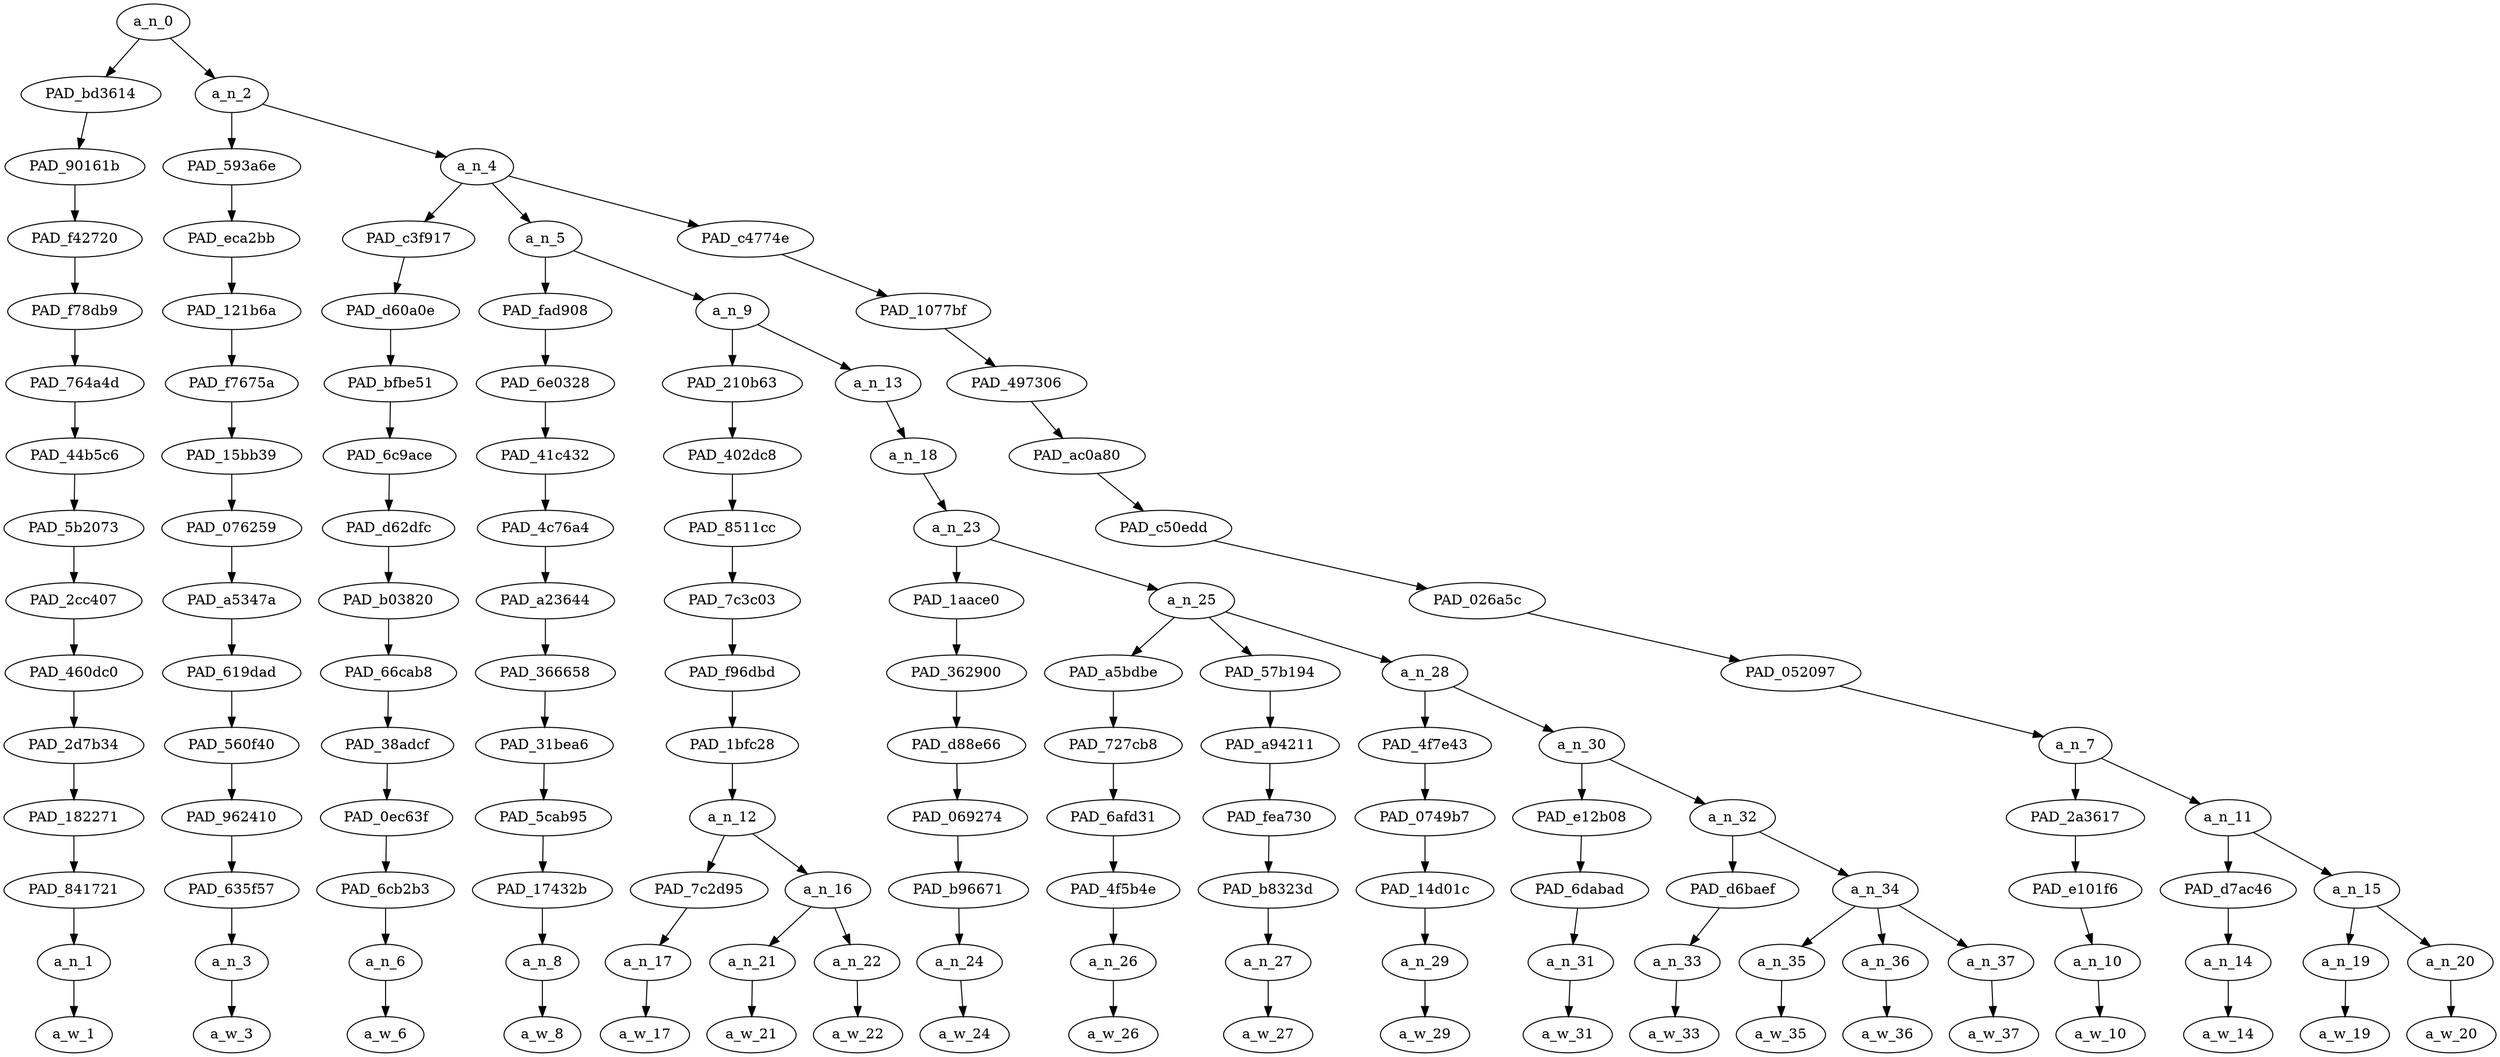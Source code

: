 strict digraph "" {
	a_n_0	[div_dir=1,
		index=0,
		level=14,
		pos="3.2274305555555554,14!",
		text_span="[0, 1, 2, 3, 4, 5, 6, 7, 8, 9, 10, 11, 12, 13, 14, 15, 16, 17, 18, 19]",
		value=0.99999999];
	PAD_bd3614	[div_dir=1,
		index=0,
		level=13,
		pos="0.0,13!",
		text_span="[0]",
		value=0.03270509];
	a_n_0 -> PAD_bd3614;
	a_n_2	[div_dir=1,
		index=1,
		level=13,
		pos="6.454861111111111,13!",
		text_span="[1, 2, 3, 4, 5, 6, 7, 8, 9, 10, 11, 12, 13, 14, 15, 16, 17, 18, 19]",
		value=0.96614783];
	a_n_0 -> a_n_2;
	PAD_90161b	[div_dir=1,
		index=0,
		level=12,
		pos="0.0,12!",
		text_span="[0]",
		value=0.03270509];
	PAD_bd3614 -> PAD_90161b;
	PAD_f42720	[div_dir=1,
		index=0,
		level=11,
		pos="0.0,11!",
		text_span="[0]",
		value=0.03270509];
	PAD_90161b -> PAD_f42720;
	PAD_f78db9	[div_dir=1,
		index=0,
		level=10,
		pos="0.0,10!",
		text_span="[0]",
		value=0.03270509];
	PAD_f42720 -> PAD_f78db9;
	PAD_764a4d	[div_dir=1,
		index=0,
		level=9,
		pos="0.0,9!",
		text_span="[0]",
		value=0.03270509];
	PAD_f78db9 -> PAD_764a4d;
	PAD_44b5c6	[div_dir=1,
		index=0,
		level=8,
		pos="0.0,8!",
		text_span="[0]",
		value=0.03270509];
	PAD_764a4d -> PAD_44b5c6;
	PAD_5b2073	[div_dir=1,
		index=0,
		level=7,
		pos="0.0,7!",
		text_span="[0]",
		value=0.03270509];
	PAD_44b5c6 -> PAD_5b2073;
	PAD_2cc407	[div_dir=1,
		index=0,
		level=6,
		pos="0.0,6!",
		text_span="[0]",
		value=0.03270509];
	PAD_5b2073 -> PAD_2cc407;
	PAD_460dc0	[div_dir=1,
		index=0,
		level=5,
		pos="0.0,5!",
		text_span="[0]",
		value=0.03270509];
	PAD_2cc407 -> PAD_460dc0;
	PAD_2d7b34	[div_dir=1,
		index=0,
		level=4,
		pos="0.0,4!",
		text_span="[0]",
		value=0.03270509];
	PAD_460dc0 -> PAD_2d7b34;
	PAD_182271	[div_dir=1,
		index=0,
		level=3,
		pos="0.0,3!",
		text_span="[0]",
		value=0.03270509];
	PAD_2d7b34 -> PAD_182271;
	PAD_841721	[div_dir=1,
		index=0,
		level=2,
		pos="0.0,2!",
		text_span="[0]",
		value=0.03270509];
	PAD_182271 -> PAD_841721;
	a_n_1	[div_dir=1,
		index=0,
		level=1,
		pos="0.0,1!",
		text_span="[0]",
		value=0.03270509];
	PAD_841721 -> a_n_1;
	a_w_1	[div_dir=0,
		index=0,
		level=0,
		pos="0,0!",
		text_span="[0]",
		value=i];
	a_n_1 -> a_w_1;
	PAD_593a6e	[div_dir=1,
		index=1,
		level=12,
		pos="1.0,12!",
		text_span="[1]",
		value=0.05038783];
	a_n_2 -> PAD_593a6e;
	a_n_4	[div_dir=1,
		index=2,
		level=12,
		pos="11.909722222222221,12!",
		text_span="[2, 3, 4, 5, 6, 7, 8, 9, 10, 11, 12, 13, 14, 15, 16, 17, 18, 19]",
		value=0.91465662];
	a_n_2 -> a_n_4;
	PAD_eca2bb	[div_dir=1,
		index=1,
		level=11,
		pos="1.0,11!",
		text_span="[1]",
		value=0.05038783];
	PAD_593a6e -> PAD_eca2bb;
	PAD_121b6a	[div_dir=1,
		index=1,
		level=10,
		pos="1.0,10!",
		text_span="[1]",
		value=0.05038783];
	PAD_eca2bb -> PAD_121b6a;
	PAD_f7675a	[div_dir=1,
		index=1,
		level=9,
		pos="1.0,9!",
		text_span="[1]",
		value=0.05038783];
	PAD_121b6a -> PAD_f7675a;
	PAD_15bb39	[div_dir=1,
		index=1,
		level=8,
		pos="1.0,8!",
		text_span="[1]",
		value=0.05038783];
	PAD_f7675a -> PAD_15bb39;
	PAD_076259	[div_dir=1,
		index=1,
		level=7,
		pos="1.0,7!",
		text_span="[1]",
		value=0.05038783];
	PAD_15bb39 -> PAD_076259;
	PAD_a5347a	[div_dir=1,
		index=1,
		level=6,
		pos="1.0,6!",
		text_span="[1]",
		value=0.05038783];
	PAD_076259 -> PAD_a5347a;
	PAD_619dad	[div_dir=1,
		index=1,
		level=5,
		pos="1.0,5!",
		text_span="[1]",
		value=0.05038783];
	PAD_a5347a -> PAD_619dad;
	PAD_560f40	[div_dir=1,
		index=1,
		level=4,
		pos="1.0,4!",
		text_span="[1]",
		value=0.05038783];
	PAD_619dad -> PAD_560f40;
	PAD_962410	[div_dir=1,
		index=1,
		level=3,
		pos="1.0,3!",
		text_span="[1]",
		value=0.05038783];
	PAD_560f40 -> PAD_962410;
	PAD_635f57	[div_dir=1,
		index=1,
		level=2,
		pos="1.0,2!",
		text_span="[1]",
		value=0.05038783];
	PAD_962410 -> PAD_635f57;
	a_n_3	[div_dir=1,
		index=1,
		level=1,
		pos="1.0,1!",
		text_span="[1]",
		value=0.05038783];
	PAD_635f57 -> a_n_3;
	a_w_3	[div_dir=0,
		index=1,
		level=0,
		pos="1,0!",
		text_span="[1]",
		value=want];
	a_n_3 -> a_w_3;
	PAD_c3f917	[div_dir=-1,
		index=3,
		level=11,
		pos="15.0,11!",
		text_span="[15]",
		value=0.03728142];
	a_n_4 -> PAD_c3f917;
	a_n_5	[div_dir=1,
		index=2,
		level=11,
		pos="3.854166666666667,11!",
		text_span="[2, 3, 4, 5, 6, 7, 8, 9, 10, 11, 12, 13, 14]",
		value=0.59583091];
	a_n_4 -> a_n_5;
	PAD_c4774e	[div_dir=1,
		index=4,
		level=11,
		pos="16.875,11!",
		text_span="[16, 17, 18, 19]",
		value=0.28055552];
	a_n_4 -> PAD_c4774e;
	PAD_d60a0e	[div_dir=-1,
		index=4,
		level=10,
		pos="15.0,10!",
		text_span="[15]",
		value=0.03728142];
	PAD_c3f917 -> PAD_d60a0e;
	PAD_bfbe51	[div_dir=-1,
		index=5,
		level=9,
		pos="15.0,9!",
		text_span="[15]",
		value=0.03728142];
	PAD_d60a0e -> PAD_bfbe51;
	PAD_6c9ace	[div_dir=-1,
		index=5,
		level=8,
		pos="15.0,8!",
		text_span="[15]",
		value=0.03728142];
	PAD_bfbe51 -> PAD_6c9ace;
	PAD_d62dfc	[div_dir=-1,
		index=5,
		level=7,
		pos="15.0,7!",
		text_span="[15]",
		value=0.03728142];
	PAD_6c9ace -> PAD_d62dfc;
	PAD_b03820	[div_dir=-1,
		index=6,
		level=6,
		pos="15.0,6!",
		text_span="[15]",
		value=0.03728142];
	PAD_d62dfc -> PAD_b03820;
	PAD_66cab8	[div_dir=-1,
		index=8,
		level=5,
		pos="15.0,5!",
		text_span="[15]",
		value=0.03728142];
	PAD_b03820 -> PAD_66cab8;
	PAD_38adcf	[div_dir=-1,
		index=9,
		level=4,
		pos="15.0,4!",
		text_span="[15]",
		value=0.03728142];
	PAD_66cab8 -> PAD_38adcf;
	PAD_0ec63f	[div_dir=-1,
		index=10,
		level=3,
		pos="15.0,3!",
		text_span="[15]",
		value=0.03728142];
	PAD_38adcf -> PAD_0ec63f;
	PAD_6cb2b3	[div_dir=-1,
		index=12,
		level=2,
		pos="15.0,2!",
		text_span="[15]",
		value=0.03728142];
	PAD_0ec63f -> PAD_6cb2b3;
	a_n_6	[div_dir=-1,
		index=15,
		level=1,
		pos="15.0,1!",
		text_span="[15]",
		value=0.03728142];
	PAD_6cb2b3 -> a_n_6;
	a_w_6	[div_dir=0,
		index=15,
		level=0,
		pos="15,0!",
		text_span="[15]",
		value=and];
	a_n_6 -> a_w_6;
	PAD_fad908	[div_dir=1,
		index=2,
		level=10,
		pos="2.0,10!",
		text_span="[2]",
		value=0.03695669];
	a_n_5 -> PAD_fad908;
	a_n_9	[div_dir=1,
		index=3,
		level=10,
		pos="5.708333333333334,10!",
		text_span="[3, 4, 5, 6, 7, 8, 9, 10, 11, 12, 13, 14]",
		value=0.55815535];
	a_n_5 -> a_n_9;
	PAD_6e0328	[div_dir=1,
		index=2,
		level=9,
		pos="2.0,9!",
		text_span="[2]",
		value=0.03695669];
	PAD_fad908 -> PAD_6e0328;
	PAD_41c432	[div_dir=1,
		index=2,
		level=8,
		pos="2.0,8!",
		text_span="[2]",
		value=0.03695669];
	PAD_6e0328 -> PAD_41c432;
	PAD_4c76a4	[div_dir=1,
		index=2,
		level=7,
		pos="2.0,7!",
		text_span="[2]",
		value=0.03695669];
	PAD_41c432 -> PAD_4c76a4;
	PAD_a23644	[div_dir=1,
		index=2,
		level=6,
		pos="2.0,6!",
		text_span="[2]",
		value=0.03695669];
	PAD_4c76a4 -> PAD_a23644;
	PAD_366658	[div_dir=1,
		index=2,
		level=5,
		pos="2.0,5!",
		text_span="[2]",
		value=0.03695669];
	PAD_a23644 -> PAD_366658;
	PAD_31bea6	[div_dir=1,
		index=2,
		level=4,
		pos="2.0,4!",
		text_span="[2]",
		value=0.03695669];
	PAD_366658 -> PAD_31bea6;
	PAD_5cab95	[div_dir=1,
		index=2,
		level=3,
		pos="2.0,3!",
		text_span="[2]",
		value=0.03695669];
	PAD_31bea6 -> PAD_5cab95;
	PAD_17432b	[div_dir=1,
		index=2,
		level=2,
		pos="2.0,2!",
		text_span="[2]",
		value=0.03695669];
	PAD_5cab95 -> PAD_17432b;
	a_n_8	[div_dir=1,
		index=2,
		level=1,
		pos="2.0,1!",
		text_span="[2]",
		value=0.03695669];
	PAD_17432b -> a_n_8;
	a_w_8	[div_dir=0,
		index=2,
		level=0,
		pos="2,0!",
		text_span="[2]",
		value=you];
	a_n_8 -> a_w_8;
	PAD_210b63	[div_dir=1,
		index=3,
		level=9,
		pos="4.25,9!",
		text_span="[3, 4, 5]",
		value=0.33375585];
	a_n_9 -> PAD_210b63;
	a_n_13	[div_dir=1,
		index=4,
		level=9,
		pos="7.166666666666667,9!",
		text_span="[6, 7, 8, 9, 10, 11, 12, 13, 14]",
		value=0.22374222];
	a_n_9 -> a_n_13;
	PAD_402dc8	[div_dir=1,
		index=3,
		level=8,
		pos="4.25,8!",
		text_span="[3, 4, 5]",
		value=0.33375585];
	PAD_210b63 -> PAD_402dc8;
	PAD_8511cc	[div_dir=1,
		index=3,
		level=7,
		pos="4.25,7!",
		text_span="[3, 4, 5]",
		value=0.33375585];
	PAD_402dc8 -> PAD_8511cc;
	PAD_7c3c03	[div_dir=1,
		index=3,
		level=6,
		pos="4.25,6!",
		text_span="[3, 4, 5]",
		value=0.33375585];
	PAD_8511cc -> PAD_7c3c03;
	PAD_f96dbd	[div_dir=1,
		index=3,
		level=5,
		pos="4.25,5!",
		text_span="[3, 4, 5]",
		value=0.33375585];
	PAD_7c3c03 -> PAD_f96dbd;
	PAD_1bfc28	[div_dir=1,
		index=3,
		level=4,
		pos="4.25,4!",
		text_span="[3, 4, 5]",
		value=0.33375585];
	PAD_f96dbd -> PAD_1bfc28;
	a_n_12	[div_dir=1,
		index=3,
		level=3,
		pos="4.25,3!",
		text_span="[3, 4, 5]",
		value=0.33375585];
	PAD_1bfc28 -> a_n_12;
	PAD_7c2d95	[div_dir=1,
		index=4,
		level=2,
		pos="5.0,2!",
		text_span="[5]",
		value=0.11860335];
	a_n_12 -> PAD_7c2d95;
	a_n_16	[div_dir=1,
		index=3,
		level=2,
		pos="3.5,2!",
		text_span="[3, 4]",
		value=0.21448457];
	a_n_12 -> a_n_16;
	a_n_17	[div_dir=1,
		index=5,
		level=1,
		pos="5.0,1!",
		text_span="[5]",
		value=0.11860335];
	PAD_7c2d95 -> a_n_17;
	a_w_17	[div_dir=0,
		index=5,
		level=0,
		pos="5,0!",
		text_span="[5]",
		value=cucks];
	a_n_17 -> a_w_17;
	a_n_21	[div_dir=1,
		index=3,
		level=1,
		pos="3.0,1!",
		text_span="[3]",
		value=0.07567520];
	a_n_16 -> a_n_21;
	a_n_22	[div_dir=1,
		index=4,
		level=1,
		pos="4.0,1!",
		text_span="[4]",
		value=0.13825021];
	a_n_16 -> a_n_22;
	a_w_21	[div_dir=0,
		index=3,
		level=0,
		pos="3,0!",
		text_span="[3]",
		value=goddamned];
	a_n_21 -> a_w_21;
	a_w_22	[div_dir=0,
		index=4,
		level=0,
		pos="4,0!",
		text_span="[4]",
		value=boomer];
	a_n_22 -> a_w_22;
	a_n_18	[div_dir=1,
		index=4,
		level=8,
		pos="7.166666666666667,8!",
		text_span="[6, 7, 8, 9, 10, 11, 12, 13, 14]",
		value=0.22344029];
	a_n_13 -> a_n_18;
	a_n_23	[div_dir=1,
		index=4,
		level=7,
		pos="7.166666666666667,7!",
		text_span="[6, 7, 8, 9, 10, 11, 12, 13, 14]",
		value=0.22313836];
	a_n_18 -> a_n_23;
	PAD_1aace0	[div_dir=1,
		index=4,
		level=6,
		pos="6.0,6!",
		text_span="[6]",
		value=0.03162989];
	a_n_23 -> PAD_1aace0;
	a_n_25	[div_dir=1,
		index=5,
		level=6,
		pos="8.333333333333334,6!",
		text_span="[7, 8, 9, 10, 11, 12, 13, 14]",
		value=0.19120654];
	a_n_23 -> a_n_25;
	PAD_362900	[div_dir=1,
		index=4,
		level=5,
		pos="6.0,5!",
		text_span="[6]",
		value=0.03162989];
	PAD_1aace0 -> PAD_362900;
	PAD_d88e66	[div_dir=1,
		index=4,
		level=4,
		pos="6.0,4!",
		text_span="[6]",
		value=0.03162989];
	PAD_362900 -> PAD_d88e66;
	PAD_069274	[div_dir=1,
		index=4,
		level=3,
		pos="6.0,3!",
		text_span="[6]",
		value=0.03162989];
	PAD_d88e66 -> PAD_069274;
	PAD_b96671	[div_dir=1,
		index=5,
		level=2,
		pos="6.0,2!",
		text_span="[6]",
		value=0.03162989];
	PAD_069274 -> PAD_b96671;
	a_n_24	[div_dir=1,
		index=6,
		level=1,
		pos="6.0,1!",
		text_span="[6]",
		value=0.03162989];
	PAD_b96671 -> a_n_24;
	a_w_24	[div_dir=0,
		index=6,
		level=0,
		pos="6,0!",
		text_span="[6]",
		value=to];
	a_n_24 -> a_w_24;
	PAD_a5bdbe	[div_dir=1,
		index=5,
		level=5,
		pos="7.0,5!",
		text_span="[7]",
		value=0.02224399];
	a_n_25 -> PAD_a5bdbe;
	PAD_57b194	[div_dir=1,
		index=6,
		level=5,
		pos="8.0,5!",
		text_span="[8]",
		value=0.02133891];
	a_n_25 -> PAD_57b194;
	a_n_28	[div_dir=1,
		index=7,
		level=5,
		pos="10.0,5!",
		text_span="[9, 10, 11, 12, 13, 14]",
		value=0.14731138];
	a_n_25 -> a_n_28;
	PAD_727cb8	[div_dir=1,
		index=5,
		level=4,
		pos="7.0,4!",
		text_span="[7]",
		value=0.02224399];
	PAD_a5bdbe -> PAD_727cb8;
	PAD_6afd31	[div_dir=1,
		index=5,
		level=3,
		pos="7.0,3!",
		text_span="[7]",
		value=0.02224399];
	PAD_727cb8 -> PAD_6afd31;
	PAD_4f5b4e	[div_dir=1,
		index=6,
		level=2,
		pos="7.0,2!",
		text_span="[7]",
		value=0.02224399];
	PAD_6afd31 -> PAD_4f5b4e;
	a_n_26	[div_dir=1,
		index=7,
		level=1,
		pos="7.0,1!",
		text_span="[7]",
		value=0.02224399];
	PAD_4f5b4e -> a_n_26;
	a_w_26	[div_dir=0,
		index=7,
		level=0,
		pos="7,0!",
		text_span="[7]",
		value=tell];
	a_n_26 -> a_w_26;
	PAD_a94211	[div_dir=1,
		index=6,
		level=4,
		pos="8.0,4!",
		text_span="[8]",
		value=0.02133891];
	PAD_57b194 -> PAD_a94211;
	PAD_fea730	[div_dir=1,
		index=6,
		level=3,
		pos="8.0,3!",
		text_span="[8]",
		value=0.02133891];
	PAD_a94211 -> PAD_fea730;
	PAD_b8323d	[div_dir=1,
		index=7,
		level=2,
		pos="8.0,2!",
		text_span="[8]",
		value=0.02133891];
	PAD_fea730 -> PAD_b8323d;
	a_n_27	[div_dir=1,
		index=8,
		level=1,
		pos="8.0,1!",
		text_span="[8]",
		value=0.02133891];
	PAD_b8323d -> a_n_27;
	a_w_27	[div_dir=0,
		index=8,
		level=0,
		pos="8,0!",
		text_span="[8]",
		value=me];
	a_n_27 -> a_w_27;
	PAD_4f7e43	[div_dir=1,
		index=7,
		level=4,
		pos="9.0,4!",
		text_span="[9]",
		value=0.02366558];
	a_n_28 -> PAD_4f7e43;
	a_n_30	[div_dir=1,
		index=8,
		level=4,
		pos="11.0,4!",
		text_span="[10, 11, 12, 13, 14]",
		value=0.12333795];
	a_n_28 -> a_n_30;
	PAD_0749b7	[div_dir=1,
		index=7,
		level=3,
		pos="9.0,3!",
		text_span="[9]",
		value=0.02366558];
	PAD_4f7e43 -> PAD_0749b7;
	PAD_14d01c	[div_dir=1,
		index=8,
		level=2,
		pos="9.0,2!",
		text_span="[9]",
		value=0.02366558];
	PAD_0749b7 -> PAD_14d01c;
	a_n_29	[div_dir=1,
		index=9,
		level=1,
		pos="9.0,1!",
		text_span="[9]",
		value=0.02366558];
	PAD_14d01c -> a_n_29;
	a_w_29	[div_dir=0,
		index=9,
		level=0,
		pos="9,0!",
		text_span="[9]",
		value=how];
	a_n_29 -> a_w_29;
	PAD_e12b08	[div_dir=1,
		index=8,
		level=3,
		pos="10.0,3!",
		text_span="[10]",
		value=0.02756889];
	a_n_30 -> PAD_e12b08;
	a_n_32	[div_dir=1,
		index=9,
		level=3,
		pos="12.0,3!",
		text_span="[11, 12, 13, 14]",
		value=0.09552035];
	a_n_30 -> a_n_32;
	PAD_6dabad	[div_dir=1,
		index=9,
		level=2,
		pos="10.0,2!",
		text_span="[10]",
		value=0.02756889];
	PAD_e12b08 -> PAD_6dabad;
	a_n_31	[div_dir=1,
		index=10,
		level=1,
		pos="10.0,1!",
		text_span="[10]",
		value=0.02756889];
	PAD_6dabad -> a_n_31;
	a_w_31	[div_dir=0,
		index=10,
		level=0,
		pos="10,0!",
		text_span="[10]",
		value=we];
	a_n_31 -> a_w_31;
	PAD_d6baef	[div_dir=1,
		index=10,
		level=2,
		pos="11.0,2!",
		text_span="[11]",
		value=0.02386060];
	a_n_32 -> PAD_d6baef;
	a_n_34	[div_dir=1,
		index=11,
		level=2,
		pos="13.0,2!",
		text_span="[12, 13, 14]",
		value=0.07144548];
	a_n_32 -> a_n_34;
	a_n_33	[div_dir=1,
		index=11,
		level=1,
		pos="11.0,1!",
		text_span="[11]",
		value=0.02386060];
	PAD_d6baef -> a_n_33;
	a_w_33	[div_dir=0,
		index=11,
		level=0,
		pos="11,0!",
		text_span="[11]",
		value=are];
	a_n_33 -> a_w_33;
	a_n_35	[div_dir=1,
		index=12,
		level=1,
		pos="12.0,1!",
		text_span="[12]",
		value=0.02210569];
	a_n_34 -> a_n_35;
	a_n_36	[div_dir=1,
		index=13,
		level=1,
		pos="13.0,1!",
		text_span="[13]",
		value=0.02342174];
	a_n_34 -> a_n_36;
	a_n_37	[div_dir=1,
		index=14,
		level=1,
		pos="14.0,1!",
		text_span="[14]",
		value=0.02577550];
	a_n_34 -> a_n_37;
	a_w_35	[div_dir=0,
		index=12,
		level=0,
		pos="12,0!",
		text_span="[12]",
		value=all];
	a_n_35 -> a_w_35;
	a_w_36	[div_dir=0,
		index=13,
		level=0,
		pos="13,0!",
		text_span="[13]",
		value=the];
	a_n_36 -> a_w_36;
	a_w_37	[div_dir=0,
		index=14,
		level=0,
		pos="14,0!",
		text_span="[14]",
		value=same];
	a_n_37 -> a_w_37;
	PAD_1077bf	[div_dir=1,
		index=5,
		level=10,
		pos="16.875,10!",
		text_span="[16, 17, 18, 19]",
		value=0.28055552];
	PAD_c4774e -> PAD_1077bf;
	PAD_497306	[div_dir=1,
		index=6,
		level=9,
		pos="16.875,9!",
		text_span="[16, 17, 18, 19]",
		value=0.28055552];
	PAD_1077bf -> PAD_497306;
	PAD_ac0a80	[div_dir=1,
		index=6,
		level=8,
		pos="16.875,8!",
		text_span="[16, 17, 18, 19]",
		value=0.28055552];
	PAD_497306 -> PAD_ac0a80;
	PAD_c50edd	[div_dir=1,
		index=6,
		level=7,
		pos="16.875,7!",
		text_span="[16, 17, 18, 19]",
		value=0.28055552];
	PAD_ac0a80 -> PAD_c50edd;
	PAD_026a5c	[div_dir=1,
		index=7,
		level=6,
		pos="16.875,6!",
		text_span="[16, 17, 18, 19]",
		value=0.28055552];
	PAD_c50edd -> PAD_026a5c;
	PAD_052097	[div_dir=1,
		index=9,
		level=5,
		pos="16.875,5!",
		text_span="[16, 17, 18, 19]",
		value=0.28055552];
	PAD_026a5c -> PAD_052097;
	a_n_7	[div_dir=1,
		index=10,
		level=4,
		pos="16.875,4!",
		text_span="[16, 17, 18, 19]",
		value=0.28055552];
	PAD_052097 -> a_n_7;
	PAD_2a3617	[div_dir=1,
		index=11,
		level=3,
		pos="16.0,3!",
		text_span="[16]",
		value=0.17398785];
	a_n_7 -> PAD_2a3617;
	a_n_11	[div_dir=1,
		index=12,
		level=3,
		pos="17.75,3!",
		text_span="[17, 18, 19]",
		value=0.10567926];
	a_n_7 -> a_n_11;
	PAD_e101f6	[div_dir=1,
		index=13,
		level=2,
		pos="16.0,2!",
		text_span="[16]",
		value=0.17398785];
	PAD_2a3617 -> PAD_e101f6;
	a_n_10	[div_dir=1,
		index=16,
		level=1,
		pos="16.0,1!",
		text_span="[16]",
		value=0.17398785];
	PAD_e101f6 -> a_n_10;
	a_w_10	[div_dir=0,
		index=16,
		level=0,
		pos="16,0!",
		text_span="[16]",
		value=beaners];
	a_n_10 -> a_w_10;
	PAD_d7ac46	[div_dir=1,
		index=14,
		level=2,
		pos="17.0,2!",
		text_span="[17]",
		value=0.02883121];
	a_n_11 -> PAD_d7ac46;
	a_n_15	[div_dir=1,
		index=15,
		level=2,
		pos="18.5,2!",
		text_span="[18, 19]",
		value=0.07664977];
	a_n_11 -> a_n_15;
	a_n_14	[div_dir=1,
		index=17,
		level=1,
		pos="17.0,1!",
		text_span="[17]",
		value=0.02883121];
	PAD_d7ac46 -> a_n_14;
	a_w_14	[div_dir=0,
		index=17,
		level=0,
		pos="17,0!",
		text_span="[17]",
		value=are1];
	a_n_14 -> a_w_14;
	a_n_19	[div_dir=1,
		index=18,
		level=1,
		pos="18.0,1!",
		text_span="[18]",
		value=0.03623713];
	a_n_15 -> a_n_19;
	a_n_20	[div_dir=1,
		index=19,
		level=1,
		pos="19.0,1!",
		text_span="[19]",
		value=0.04017666];
	a_n_15 -> a_n_20;
	a_w_19	[div_dir=0,
		index=18,
		level=0,
		pos="18,0!",
		text_span="[18]",
		value=natural];
	a_n_19 -> a_w_19;
	a_w_20	[div_dir=0,
		index=19,
		level=0,
		pos="19,0!",
		text_span="[19]",
		value=conservatives];
	a_n_20 -> a_w_20;
}
